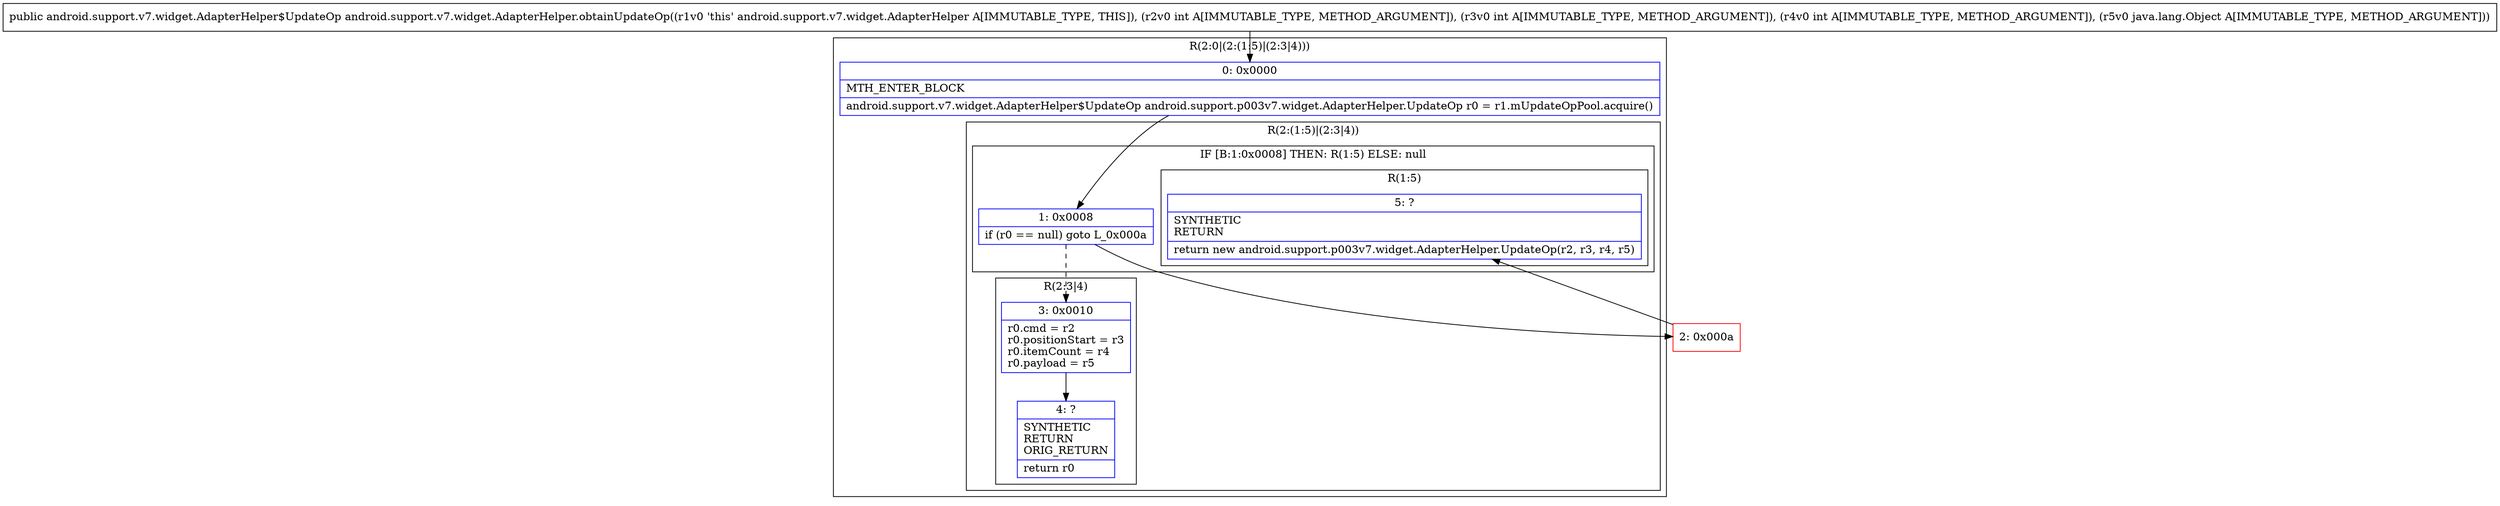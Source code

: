 digraph "CFG forandroid.support.v7.widget.AdapterHelper.obtainUpdateOp(IIILjava\/lang\/Object;)Landroid\/support\/v7\/widget\/AdapterHelper$UpdateOp;" {
subgraph cluster_Region_344916203 {
label = "R(2:0|(2:(1:5)|(2:3|4)))";
node [shape=record,color=blue];
Node_0 [shape=record,label="{0\:\ 0x0000|MTH_ENTER_BLOCK\l|android.support.v7.widget.AdapterHelper$UpdateOp android.support.p003v7.widget.AdapterHelper.UpdateOp r0 = r1.mUpdateOpPool.acquire()\l}"];
subgraph cluster_Region_1088145418 {
label = "R(2:(1:5)|(2:3|4))";
node [shape=record,color=blue];
subgraph cluster_IfRegion_163519333 {
label = "IF [B:1:0x0008] THEN: R(1:5) ELSE: null";
node [shape=record,color=blue];
Node_1 [shape=record,label="{1\:\ 0x0008|if (r0 == null) goto L_0x000a\l}"];
subgraph cluster_Region_473471159 {
label = "R(1:5)";
node [shape=record,color=blue];
Node_5 [shape=record,label="{5\:\ ?|SYNTHETIC\lRETURN\l|return new android.support.p003v7.widget.AdapterHelper.UpdateOp(r2, r3, r4, r5)\l}"];
}
}
subgraph cluster_Region_812561625 {
label = "R(2:3|4)";
node [shape=record,color=blue];
Node_3 [shape=record,label="{3\:\ 0x0010|r0.cmd = r2\lr0.positionStart = r3\lr0.itemCount = r4\lr0.payload = r5\l}"];
Node_4 [shape=record,label="{4\:\ ?|SYNTHETIC\lRETURN\lORIG_RETURN\l|return r0\l}"];
}
}
}
Node_2 [shape=record,color=red,label="{2\:\ 0x000a}"];
MethodNode[shape=record,label="{public android.support.v7.widget.AdapterHelper$UpdateOp android.support.v7.widget.AdapterHelper.obtainUpdateOp((r1v0 'this' android.support.v7.widget.AdapterHelper A[IMMUTABLE_TYPE, THIS]), (r2v0 int A[IMMUTABLE_TYPE, METHOD_ARGUMENT]), (r3v0 int A[IMMUTABLE_TYPE, METHOD_ARGUMENT]), (r4v0 int A[IMMUTABLE_TYPE, METHOD_ARGUMENT]), (r5v0 java.lang.Object A[IMMUTABLE_TYPE, METHOD_ARGUMENT])) }"];
MethodNode -> Node_0;
Node_0 -> Node_1;
Node_1 -> Node_2;
Node_1 -> Node_3[style=dashed];
Node_3 -> Node_4;
Node_2 -> Node_5;
}

